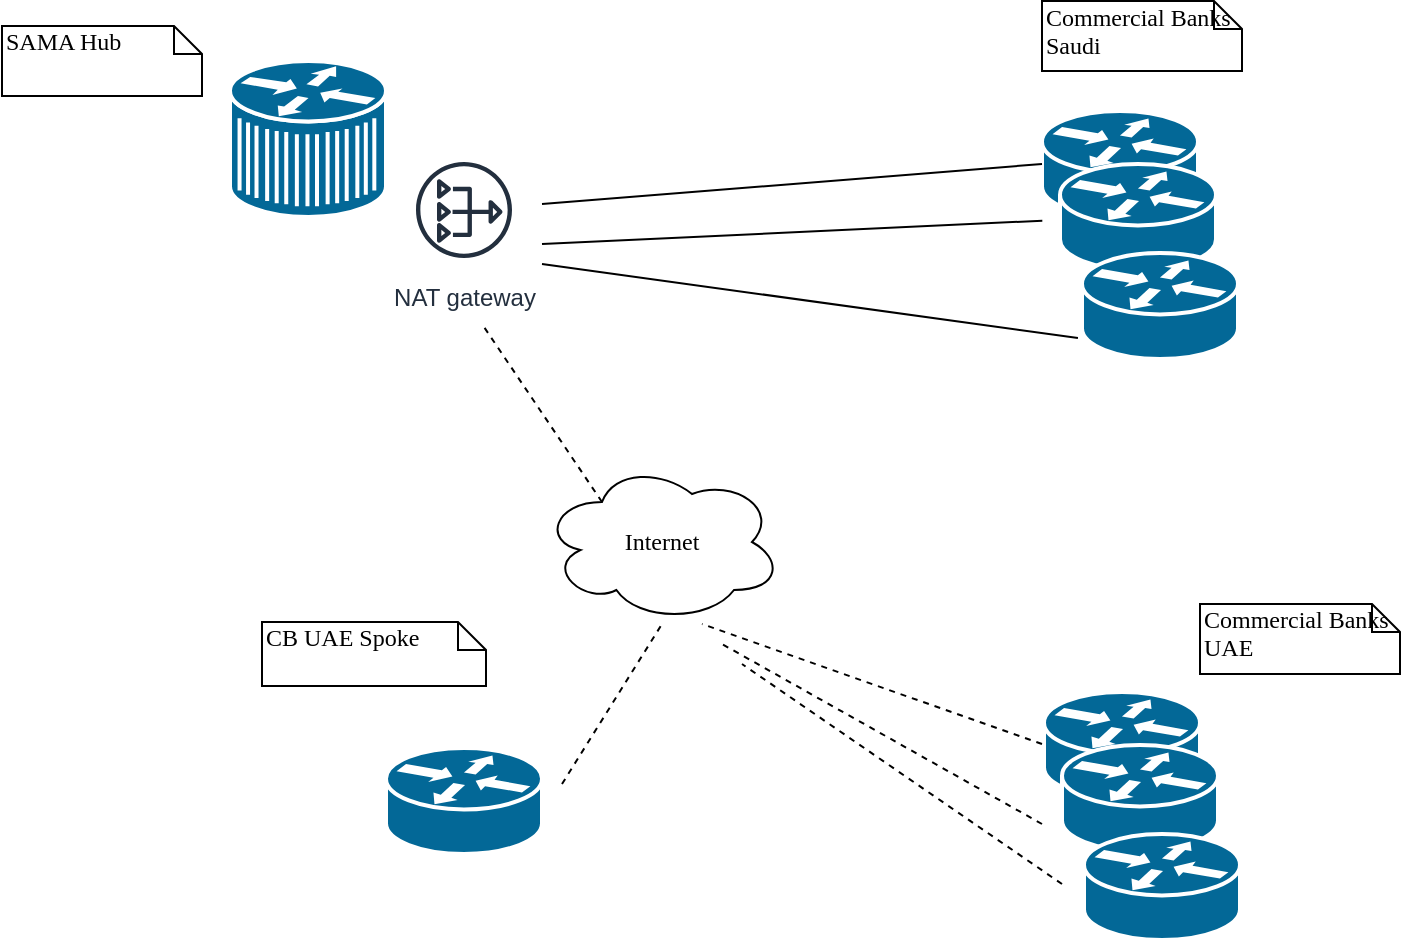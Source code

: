 <mxfile version="10.6.8" type="github"><diagram name="Page-1" id="c37626ed-c26b-45fb-9056-f9ebc6bb27b6"><mxGraphModel dx="1960" dy="1340" grid="1" gridSize="10" guides="1" tooltips="1" connect="1" arrows="1" fold="1" page="1" pageScale="1" pageWidth="1100" pageHeight="850" background="#ffffff" math="0" shadow="0"><root><mxCell id="0"/><mxCell id="1" parent="0"/><mxCell id="Zjm087VJfs1PNcHspz1P-1" value="Internet" style="ellipse;shape=cloud;whiteSpace=wrap;html=1;rounded=0;shadow=0;comic=0;strokeWidth=1;fontFamily=Verdana;fontSize=12;" vertex="1" parent="1"><mxGeometry x="360" y="569" width="120" height="80" as="geometry"/></mxCell><mxCell id="Zjm087VJfs1PNcHspz1P-3" value="" style="shape=mxgraph.cisco.routers.router;html=1;dashed=0;fillColor=#036897;strokeColor=#ffffff;strokeWidth=2;verticalLabelPosition=bottom;verticalAlign=top;rounded=0;shadow=0;comic=0;fontFamily=Verdana;fontSize=12;" vertex="1" parent="1"><mxGeometry x="610" y="393.5" width="78" height="53" as="geometry"/></mxCell><mxCell id="Zjm087VJfs1PNcHspz1P-4" value="" style="shape=mxgraph.cisco.routers.router;html=1;dashed=0;fillColor=#036897;strokeColor=#ffffff;strokeWidth=2;verticalLabelPosition=bottom;verticalAlign=top;rounded=0;shadow=0;comic=0;fontFamily=Verdana;fontSize=12;" vertex="1" parent="1"><mxGeometry x="619" y="420" width="78" height="53" as="geometry"/></mxCell><mxCell id="Zjm087VJfs1PNcHspz1P-5" value="" style="shape=mxgraph.cisco.routers.router;html=1;dashed=0;fillColor=#036897;strokeColor=#ffffff;strokeWidth=2;verticalLabelPosition=bottom;verticalAlign=top;rounded=0;shadow=0;comic=0;fontFamily=Verdana;fontSize=12;" vertex="1" parent="1"><mxGeometry x="630" y="464.5" width="78" height="53" as="geometry"/></mxCell><mxCell id="Zjm087VJfs1PNcHspz1P-7" value="" style="shape=mxgraph.cisco.misc.7500ars_(7513);html=1;pointerEvents=1;dashed=0;fillColor=#036897;strokeColor=#ffffff;strokeWidth=2;verticalLabelPosition=bottom;verticalAlign=top;align=center;outlineConnect=0;" vertex="1" parent="1"><mxGeometry x="204" y="368.5" width="78" height="78" as="geometry"/></mxCell><mxCell id="Zjm087VJfs1PNcHspz1P-9" value="SAMA Hub" style="shape=note;whiteSpace=wrap;html=1;size=14;verticalAlign=top;align=left;spacingTop=-6;rounded=0;shadow=0;comic=0;labelBackgroundColor=none;strokeColor=#000000;strokeWidth=1;fillColor=#FFFFFF;fontFamily=Verdana;fontSize=12;fontColor=#000000;" vertex="1" parent="1"><mxGeometry x="90" y="351" width="100" height="35" as="geometry"/></mxCell><mxCell id="Zjm087VJfs1PNcHspz1P-10" value="Commercial Banks Saudi" style="shape=note;whiteSpace=wrap;html=1;size=14;verticalAlign=top;align=left;spacingTop=-6;rounded=0;shadow=0;comic=0;labelBackgroundColor=none;strokeColor=#000000;strokeWidth=1;fillColor=#FFFFFF;fontFamily=Verdana;fontSize=12;fontColor=#000000;" vertex="1" parent="1"><mxGeometry x="610" y="338.5" width="100" height="35" as="geometry"/></mxCell><mxCell id="Zjm087VJfs1PNcHspz1P-11" value="" style="endArrow=none;html=1;entryX=0;entryY=0.5;entryDx=0;entryDy=0;entryPerimeter=0;" edge="1" parent="1" target="Zjm087VJfs1PNcHspz1P-3"><mxGeometry width="50" height="50" relative="1" as="geometry"><mxPoint x="360" y="440" as="sourcePoint"/><mxPoint x="540" y="420" as="targetPoint"/></mxGeometry></mxCell><mxCell id="Zjm087VJfs1PNcHspz1P-13" value="" style="endArrow=none;html=1;entryX=0;entryY=0.5;entryDx=0;entryDy=0;entryPerimeter=0;" edge="1" parent="1"><mxGeometry width="50" height="50" relative="1" as="geometry"><mxPoint x="360" y="460" as="sourcePoint"/><mxPoint x="610.167" y="448.333" as="targetPoint"/></mxGeometry></mxCell><mxCell id="Zjm087VJfs1PNcHspz1P-14" value="" style="endArrow=none;html=1;entryX=-0.026;entryY=0.802;entryDx=0;entryDy=0;entryPerimeter=0;" edge="1" parent="1" target="Zjm087VJfs1PNcHspz1P-5"><mxGeometry width="50" height="50" relative="1" as="geometry"><mxPoint x="360" y="470" as="sourcePoint"/><mxPoint x="620.167" y="458.333" as="targetPoint"/></mxGeometry></mxCell><mxCell id="Zjm087VJfs1PNcHspz1P-15" value="" style="shape=mxgraph.cisco.routers.router;html=1;dashed=0;fillColor=#036897;strokeColor=#ffffff;strokeWidth=2;verticalLabelPosition=bottom;verticalAlign=top;rounded=0;shadow=0;comic=0;fontFamily=Verdana;fontSize=12;" vertex="1" parent="1"><mxGeometry x="611" y="684" width="78" height="53" as="geometry"/></mxCell><mxCell id="Zjm087VJfs1PNcHspz1P-16" value="" style="shape=mxgraph.cisco.routers.router;html=1;dashed=0;fillColor=#036897;strokeColor=#ffffff;strokeWidth=2;verticalLabelPosition=bottom;verticalAlign=top;rounded=0;shadow=0;comic=0;fontFamily=Verdana;fontSize=12;" vertex="1" parent="1"><mxGeometry x="620" y="710.5" width="78" height="53" as="geometry"/></mxCell><mxCell id="Zjm087VJfs1PNcHspz1P-17" value="" style="shape=mxgraph.cisco.routers.router;html=1;dashed=0;fillColor=#036897;strokeColor=#ffffff;strokeWidth=2;verticalLabelPosition=bottom;verticalAlign=top;rounded=0;shadow=0;comic=0;fontFamily=Verdana;fontSize=12;" vertex="1" parent="1"><mxGeometry x="631" y="755" width="78" height="53" as="geometry"/></mxCell><mxCell id="Zjm087VJfs1PNcHspz1P-18" value="Commercial Banks UAE" style="shape=note;whiteSpace=wrap;html=1;size=14;verticalAlign=top;align=left;spacingTop=-6;rounded=0;shadow=0;comic=0;labelBackgroundColor=none;strokeColor=#000000;strokeWidth=1;fillColor=#FFFFFF;fontFamily=Verdana;fontSize=12;fontColor=#000000;" vertex="1" parent="1"><mxGeometry x="689" y="640" width="100" height="35" as="geometry"/></mxCell><mxCell id="Zjm087VJfs1PNcHspz1P-19" value="" style="shape=mxgraph.cisco.routers.router;html=1;dashed=0;fillColor=#036897;strokeColor=#ffffff;strokeWidth=2;verticalLabelPosition=bottom;verticalAlign=top;rounded=0;shadow=0;comic=0;fontFamily=Verdana;fontSize=12;" vertex="1" parent="1"><mxGeometry x="282" y="712" width="78" height="53" as="geometry"/></mxCell><mxCell id="Zjm087VJfs1PNcHspz1P-20" value="CB UAE Spoke" style="shape=note;whiteSpace=wrap;html=1;size=14;verticalAlign=top;align=left;spacingTop=-6;rounded=0;shadow=0;comic=0;labelBackgroundColor=none;strokeColor=#000000;strokeWidth=1;fillColor=#FFFFFF;fontFamily=Verdana;fontSize=12;fontColor=#000000;" vertex="1" parent="1"><mxGeometry x="220" y="649" width="112" height="32" as="geometry"/></mxCell><mxCell id="Zjm087VJfs1PNcHspz1P-21" value="" style="endArrow=none;dashed=1;html=1;" edge="1" parent="1"><mxGeometry width="50" height="50" relative="1" as="geometry"><mxPoint x="370" y="730" as="sourcePoint"/><mxPoint x="420" y="650" as="targetPoint"/></mxGeometry></mxCell><mxCell id="Zjm087VJfs1PNcHspz1P-22" value="" style="endArrow=none;dashed=1;html=1;" edge="1" parent="1"><mxGeometry width="50" height="50" relative="1" as="geometry"><mxPoint x="610" y="710" as="sourcePoint"/><mxPoint x="440" y="650" as="targetPoint"/></mxGeometry></mxCell><mxCell id="Zjm087VJfs1PNcHspz1P-24" value="" style="endArrow=none;dashed=1;html=1;exitX=0.25;exitY=0.25;exitDx=0;exitDy=0;exitPerimeter=0;" edge="1" parent="1" source="Zjm087VJfs1PNcHspz1P-1"><mxGeometry width="50" height="50" relative="1" as="geometry"><mxPoint x="370" y="556" as="sourcePoint"/><mxPoint x="330" y="500" as="targetPoint"/></mxGeometry></mxCell><mxCell id="Zjm087VJfs1PNcHspz1P-26" value="NAT gateway" style="outlineConnect=0;fontColor=#232F3E;gradientColor=none;strokeColor=#232F3E;fillColor=#ffffff;dashed=0;verticalLabelPosition=bottom;verticalAlign=top;align=center;html=1;fontSize=12;fontStyle=0;aspect=fixed;shape=mxgraph.aws4.resourceIcon;resIcon=mxgraph.aws4.nat_gateway;" vertex="1" parent="1"><mxGeometry x="291" y="413" width="60" height="60" as="geometry"/></mxCell><mxCell id="Zjm087VJfs1PNcHspz1P-27" value="" style="endArrow=none;dashed=1;html=1;" edge="1" parent="1"><mxGeometry width="50" height="50" relative="1" as="geometry"><mxPoint x="610" y="750" as="sourcePoint"/><mxPoint x="450" y="660.0" as="targetPoint"/></mxGeometry></mxCell><mxCell id="Zjm087VJfs1PNcHspz1P-28" value="" style="endArrow=none;dashed=1;html=1;" edge="1" parent="1"><mxGeometry width="50" height="50" relative="1" as="geometry"><mxPoint x="620" y="780" as="sourcePoint"/><mxPoint x="460" y="670.0" as="targetPoint"/></mxGeometry></mxCell></root></mxGraphModel></diagram></mxfile>